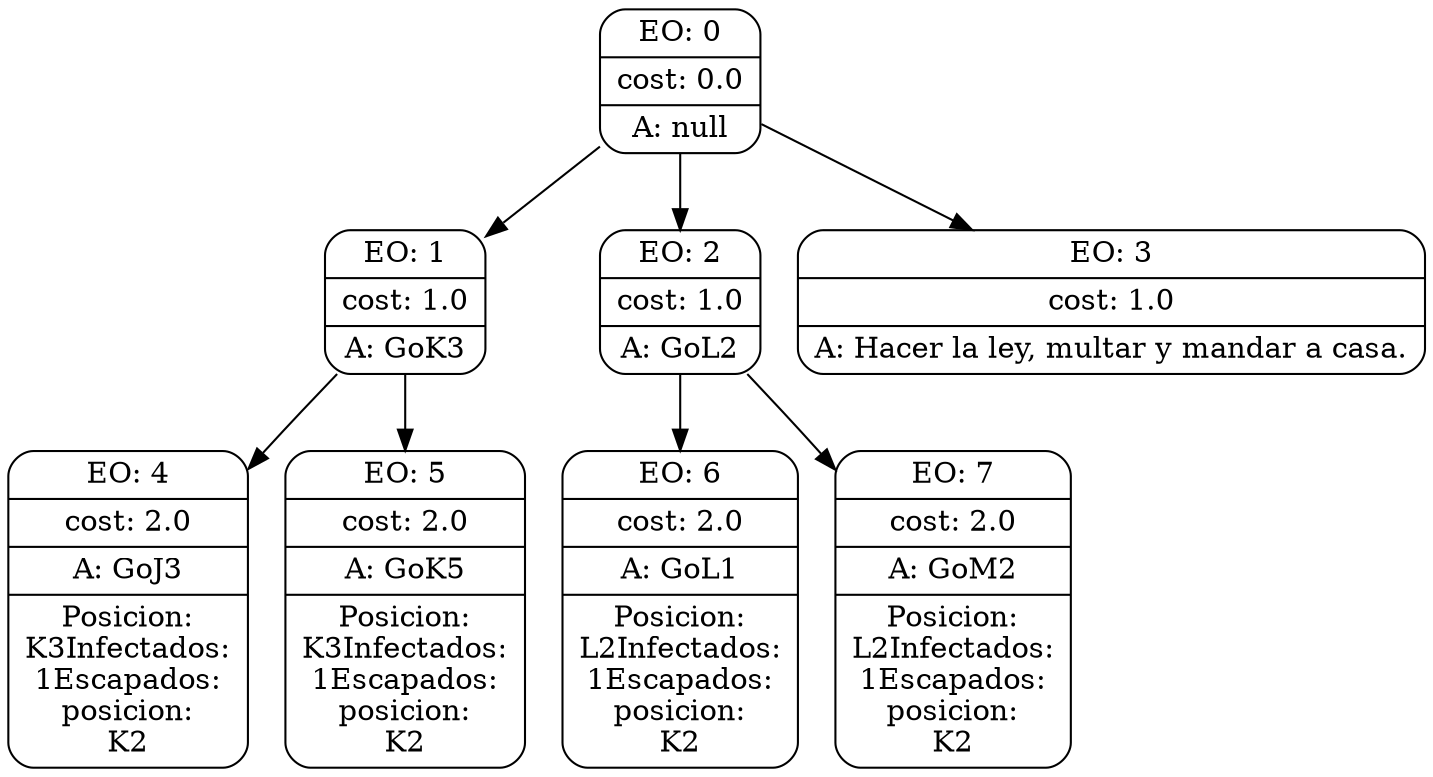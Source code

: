 digraph g {
node [shape = Mrecord];
nodo0[label="{EO: 0|cost: 0.0|A: null}"]
nodo1[label="{EO: 1|cost: 1.0|A: GoK3}"]
nodo4[label="{EO: 4|cost: 2.0|A: GoJ3|Posicion:\nK3
Infectados:\n1
Escapados:\n
posicion:\nK2
}"]

nodo1 -> nodo4;
nodo5[label="{EO: 5|cost: 2.0|A: GoK5|Posicion:\nK3
Infectados:\n1
Escapados:\n
posicion:\nK2
}"]

nodo1 -> nodo5;

nodo0 -> nodo1;
nodo2[label="{EO: 2|cost: 1.0|A: GoL2}"]
nodo6[label="{EO: 6|cost: 2.0|A: GoL1|Posicion:\nL2
Infectados:\n1
Escapados:\n
posicion:\nK2
}"]

nodo2 -> nodo6;
nodo7[label="{EO: 7|cost: 2.0|A: GoM2|Posicion:\nL2
Infectados:\n1
Escapados:\n
posicion:\nK2
}"]

nodo2 -> nodo7;

nodo0 -> nodo2;
nodo3[label="{EO: 3|cost: 1.0|A: Hacer la ley, multar y mandar a casa.}"]

nodo0 -> nodo3;


}